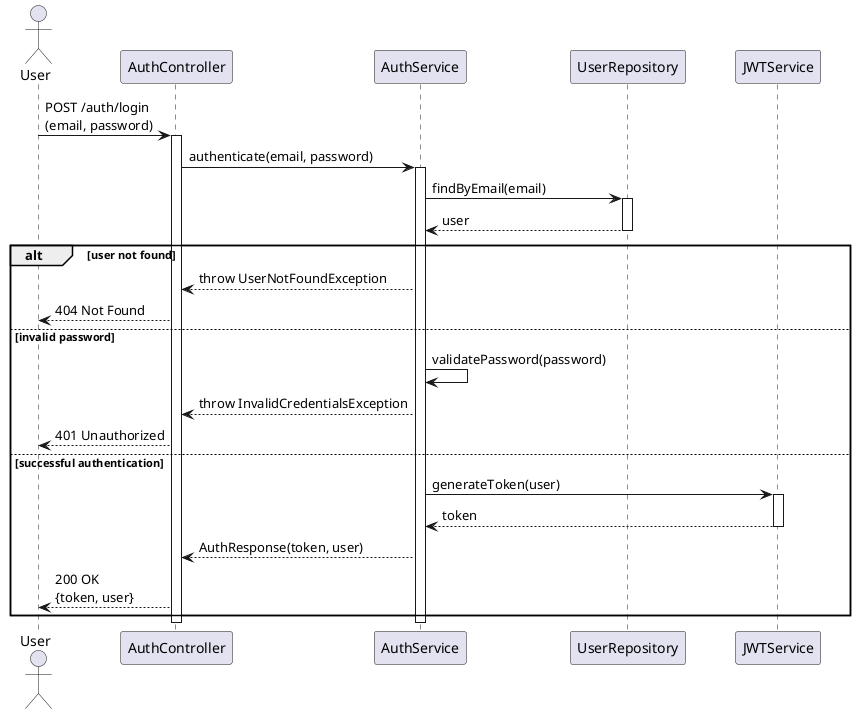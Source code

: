 @startuml Authentication Sequence

skinparam ParticipantPadding 20
skinparam BoxPadding 10
skinparam SequenceGroupBodyBackgroundColor transparent

actor User
participant AuthController
participant AuthService
participant UserRepository
participant JWTService

User -> AuthController: POST /auth/login\n(email, password)
activate AuthController

AuthController -> AuthService: authenticate(email, password)
activate AuthService

AuthService -> UserRepository: findByEmail(email)
activate UserRepository
UserRepository --> AuthService: user
deactivate UserRepository

alt user not found
    AuthService --> AuthController: throw UserNotFoundException
    AuthController --> User: 404 Not Found
else invalid password
    AuthService -> AuthService: validatePassword(password)
    AuthService --> AuthController: throw InvalidCredentialsException
    AuthController --> User: 401 Unauthorized
else successful authentication
    AuthService -> JWTService: generateToken(user)
    activate JWTService
    JWTService --> AuthService: token
    deactivate JWTService
    
    AuthService --> AuthController: AuthResponse(token, user)
    AuthController --> User: 200 OK\n{token, user}
end

deactivate AuthService
deactivate AuthController

@enduml